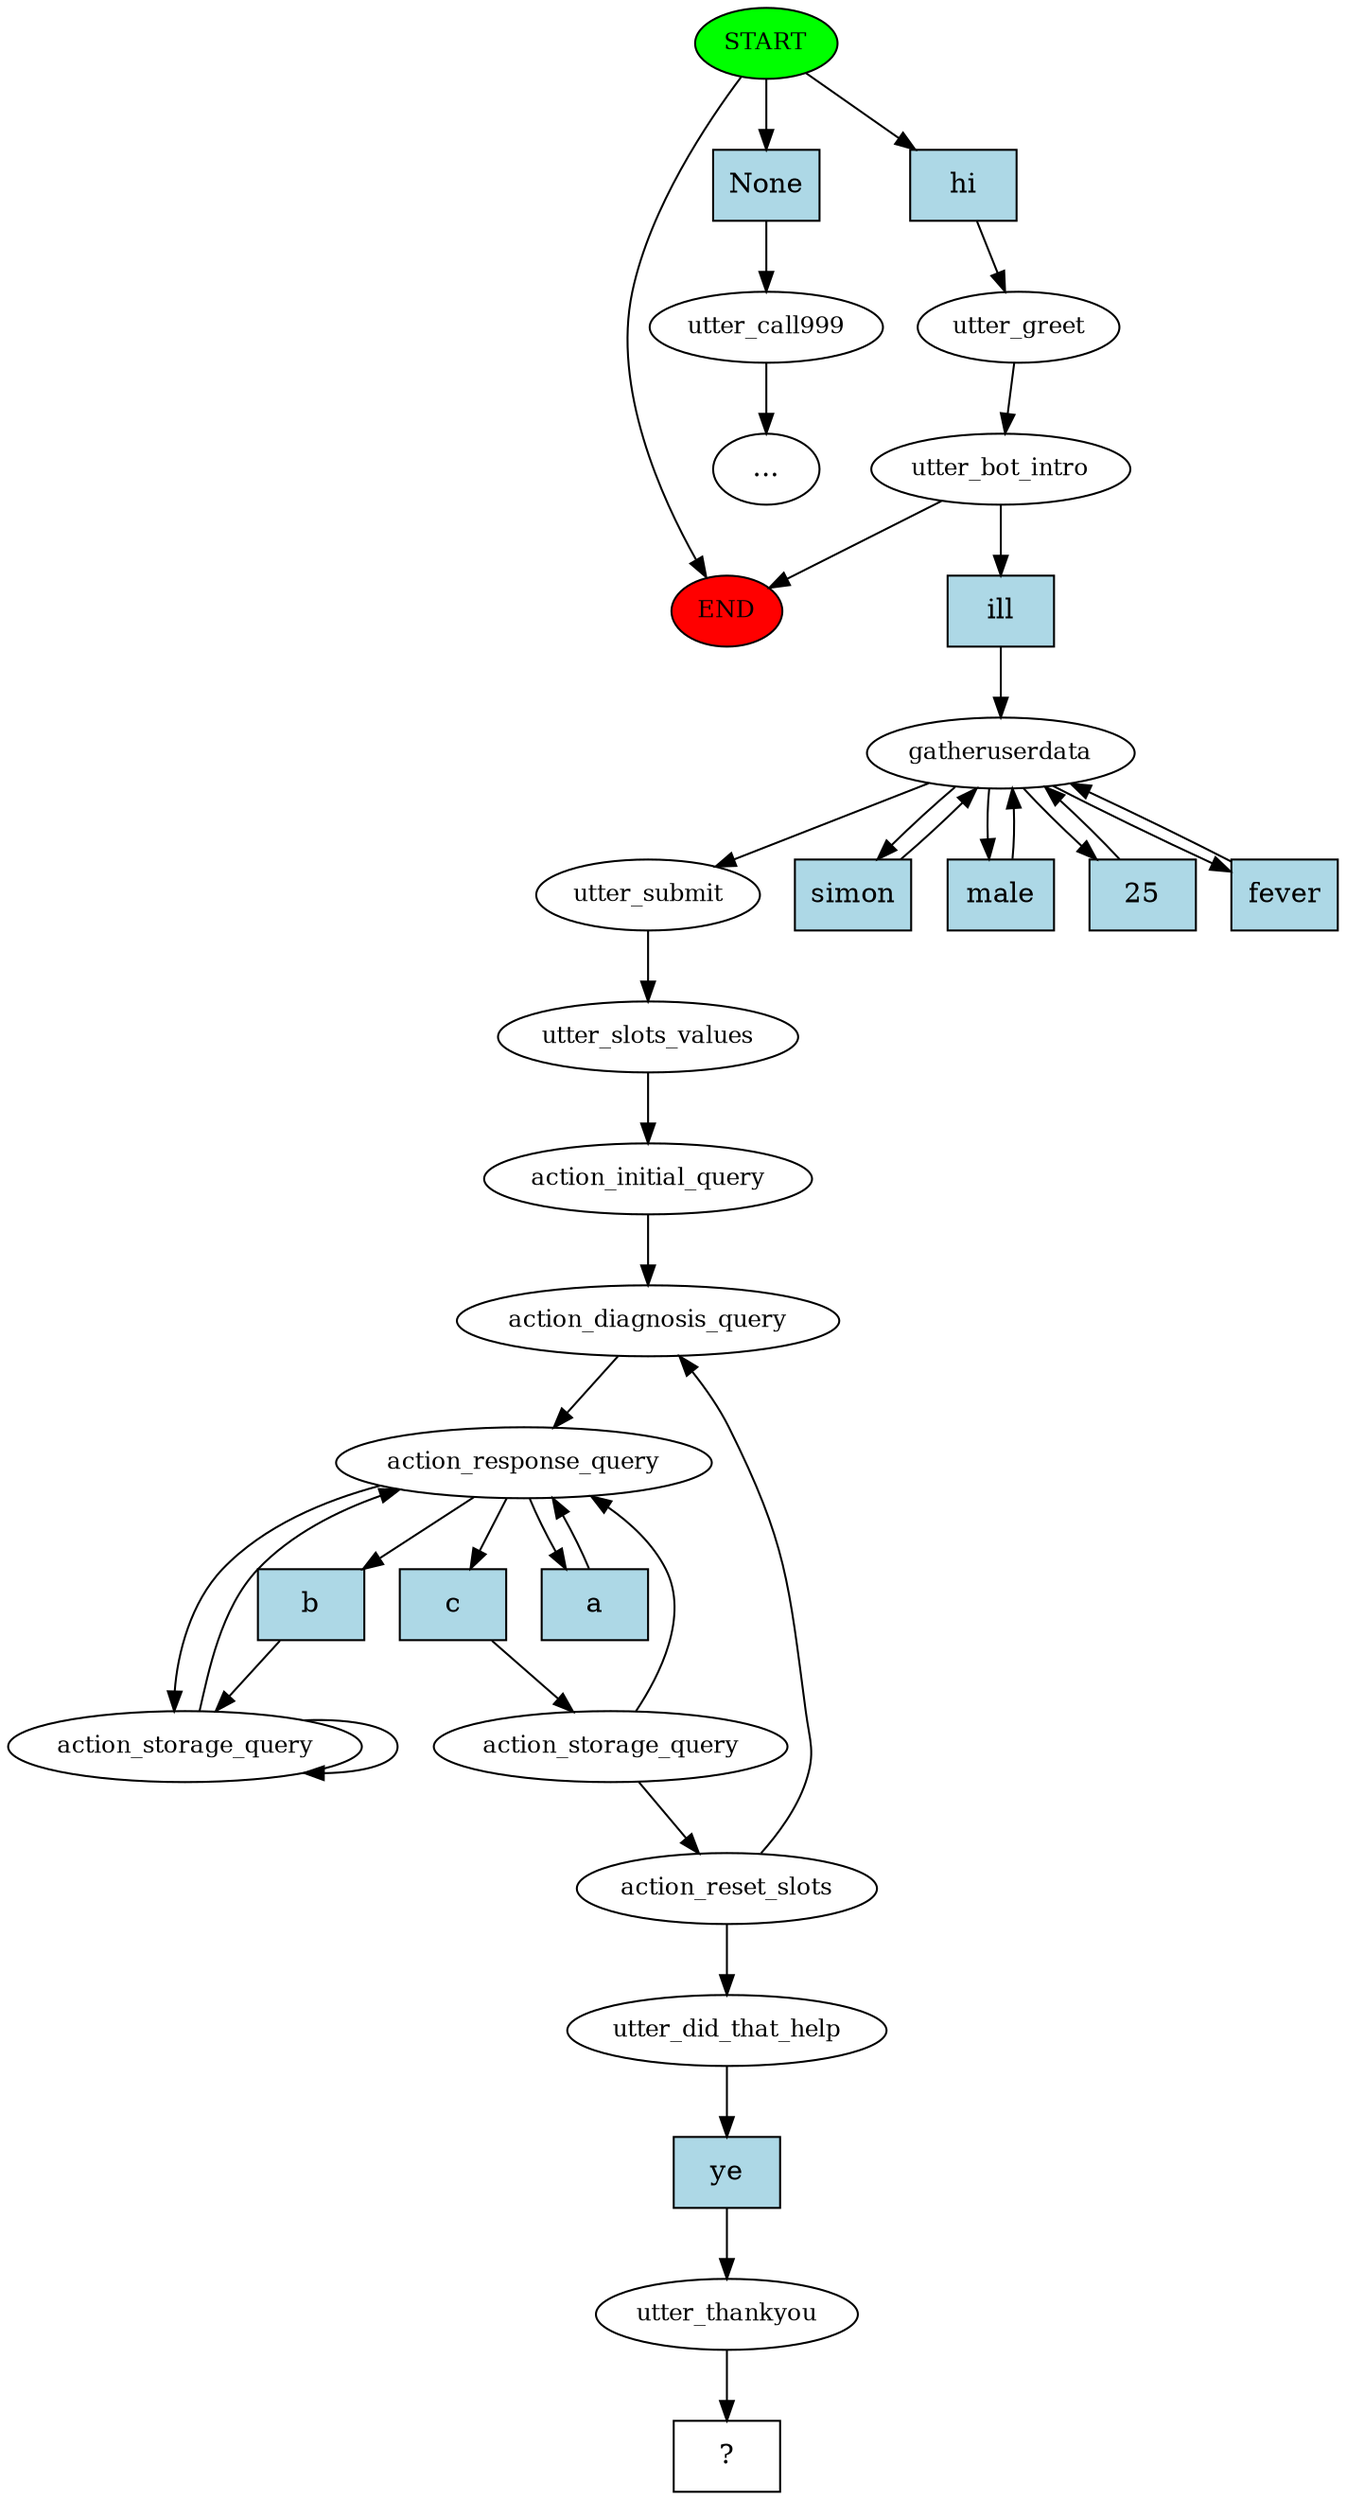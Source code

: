 digraph  {
0 [class="start active", fillcolor=green, fontsize=12, label=START, style=filled];
"-1" [class=end, fillcolor=red, fontsize=12, label=END, style=filled];
1 [class="", fontsize=12, label=utter_call999];
"-3" [class=ellipsis, label="..."];
2 [class=active, fontsize=12, label=utter_greet];
3 [class=active, fontsize=12, label=utter_bot_intro];
6 [class=active, fontsize=12, label=gatheruserdata];
11 [class=active, fontsize=12, label=utter_submit];
12 [class=active, fontsize=12, label=utter_slots_values];
13 [class=active, fontsize=12, label=action_initial_query];
14 [class=active, fontsize=12, label=action_diagnosis_query];
15 [class=active, fontsize=12, label=action_response_query];
16 [class=active, fontsize=12, label=action_storage_query];
21 [class=active, fontsize=12, label=action_storage_query];
22 [class=active, fontsize=12, label=action_reset_slots];
54 [class=active, fontsize=12, label=utter_did_that_help];
55 [class=active, fontsize=12, label=utter_thankyou];
56 [class="intent dashed active", label="  ?  ", shape=rect];
57 [class=intent, fillcolor=lightblue, label=None, shape=rect, style=filled];
58 [class="intent active", fillcolor=lightblue, label=hi, shape=rect, style=filled];
59 [class="intent active", fillcolor=lightblue, label=ill, shape=rect, style=filled];
60 [class="intent active", fillcolor=lightblue, label=simon, shape=rect, style=filled];
61 [class="intent active", fillcolor=lightblue, label=male, shape=rect, style=filled];
62 [class="intent active", fillcolor=lightblue, label=25, shape=rect, style=filled];
63 [class="intent active", fillcolor=lightblue, label=fever, shape=rect, style=filled];
64 [class="intent active", fillcolor=lightblue, label=b, shape=rect, style=filled];
65 [class="intent active", fillcolor=lightblue, label=c, shape=rect, style=filled];
66 [class="intent active", fillcolor=lightblue, label=a, shape=rect, style=filled];
67 [class="intent active", fillcolor=lightblue, label=ye, shape=rect, style=filled];
0 -> "-1"  [class="", key=NONE, label=""];
0 -> 57  [class="", key=0];
0 -> 58  [class=active, key=0];
1 -> "-3"  [class="", key=NONE, label=""];
2 -> 3  [class=active, key=NONE, label=""];
3 -> "-1"  [class="", key=NONE, label=""];
3 -> 59  [class=active, key=0];
6 -> 11  [class=active, key=NONE, label=""];
6 -> 60  [class=active, key=0];
6 -> 61  [class=active, key=0];
6 -> 62  [class=active, key=0];
6 -> 63  [class=active, key=0];
11 -> 12  [class=active, key=NONE, label=""];
12 -> 13  [class=active, key=NONE, label=""];
13 -> 14  [class=active, key=NONE, label=""];
14 -> 15  [class=active, key=NONE, label=""];
15 -> 16  [class=active, key=NONE, label=""];
15 -> 64  [class=active, key=0];
15 -> 65  [class=active, key=0];
15 -> 66  [class=active, key=0];
16 -> 15  [class=active, key=NONE, label=""];
16 -> 16  [class=active, key=NONE, label=""];
21 -> 22  [class=active, key=NONE, label=""];
21 -> 15  [class=active, key=NONE, label=""];
22 -> 14  [class=active, key=NONE, label=""];
22 -> 54  [class=active, key=NONE, label=""];
54 -> 67  [class=active, key=0];
55 -> 56  [class=active, key=NONE, label=""];
57 -> 1  [class="", key=0];
58 -> 2  [class=active, key=0];
59 -> 6  [class=active, key=0];
60 -> 6  [class=active, key=0];
61 -> 6  [class=active, key=0];
62 -> 6  [class=active, key=0];
63 -> 6  [class=active, key=0];
64 -> 16  [class=active, key=0];
65 -> 21  [class=active, key=0];
66 -> 15  [class=active, key=0];
67 -> 55  [class=active, key=0];
}
